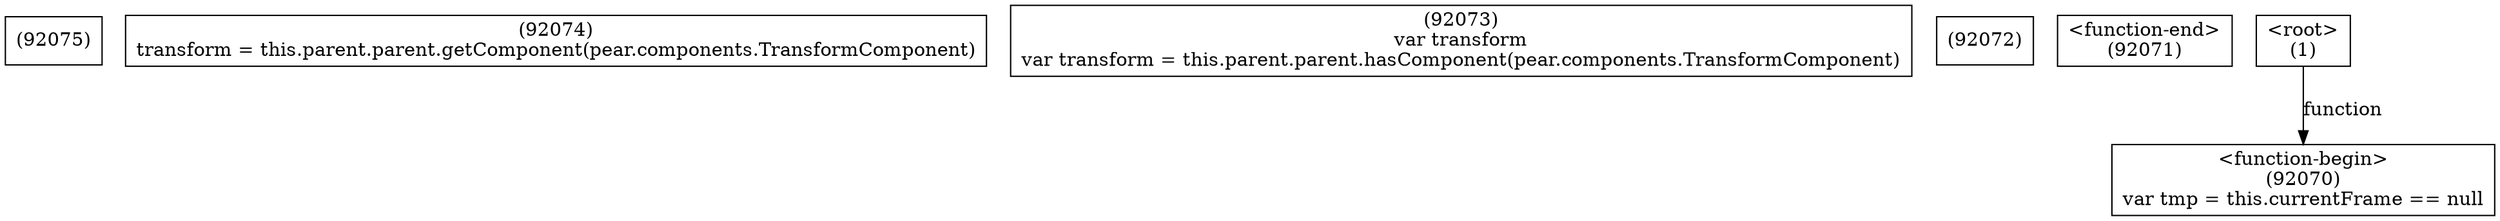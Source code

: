 digraph graphname {
n92075 [shape=box,label="(92075)"];
n92074 [shape=box,label="(92074)\ntransform = this.parent.parent.getComponent(pear.components.TransformComponent)"];
n92073 [shape=box,label="(92073)\nvar transform\nvar transform = this.parent.parent.hasComponent(pear.components.TransformComponent)"];
n92072 [shape=box,label="(92072)"];
n92071 [shape=box,label="<function-end>
(92071)"];
n92070 [shape=box,label="<function-begin>
(92070)\nvar tmp = this.currentFrame == null"];
n1 [shape=box,label="<root>
(1)"];
n1 -> n92070[label="function"];
}
